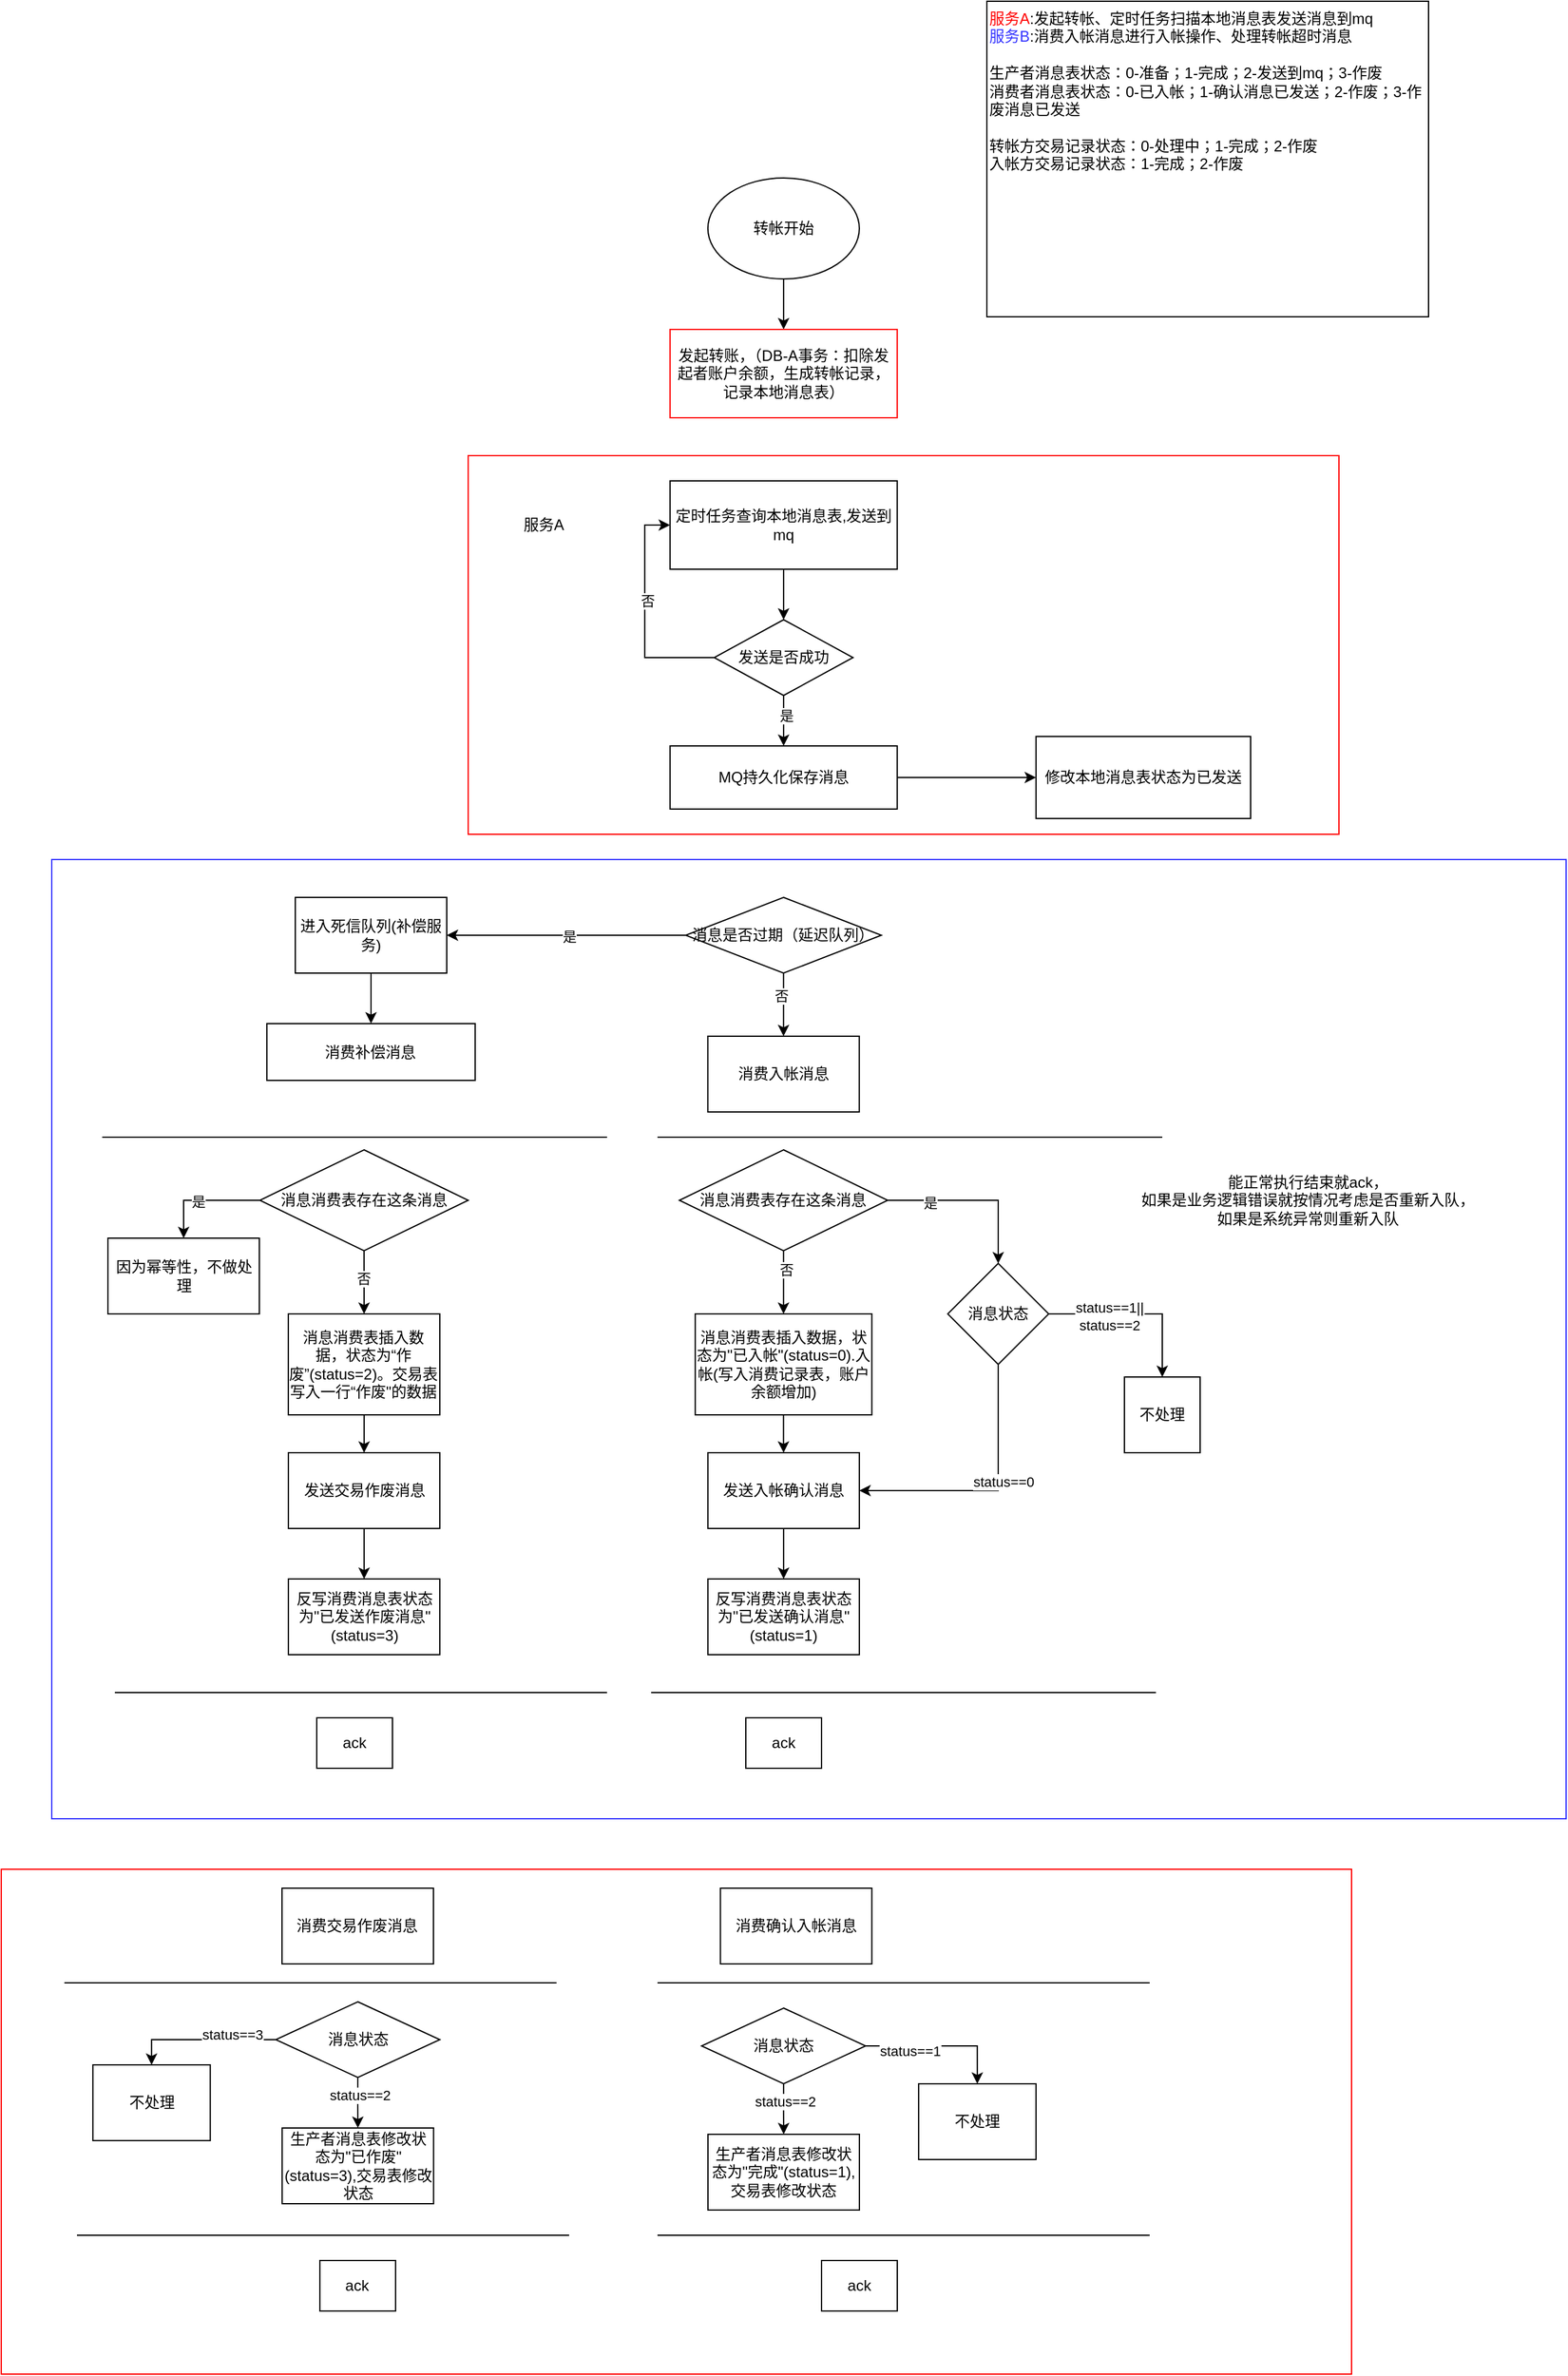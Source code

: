 <mxfile version="28.1.1">
  <diagram name="第 1 页" id="GjO0GAbTQwqVim4LTeIz">
    <mxGraphModel dx="5070" dy="951" grid="1" gridSize="10" guides="1" tooltips="1" connect="1" arrows="1" fold="1" page="1" pageScale="1" pageWidth="3300" pageHeight="4681" math="0" shadow="0">
      <root>
        <mxCell id="0" />
        <mxCell id="1" parent="0" />
        <mxCell id="h-HuT5WNk-6U26YwNr8J-76" value="" style="rounded=0;whiteSpace=wrap;html=1;strokeColor=#FF0000;" vertex="1" parent="1">
          <mxGeometry x="-120" y="1500" width="1070" height="400" as="geometry" />
        </mxCell>
        <mxCell id="h-HuT5WNk-6U26YwNr8J-75" value="" style="rounded=0;whiteSpace=wrap;html=1;strokeColor=#3333FF;" vertex="1" parent="1">
          <mxGeometry x="-80" y="700" width="1200" height="760" as="geometry" />
        </mxCell>
        <mxCell id="h-HuT5WNk-6U26YwNr8J-1" value="" style="rounded=0;whiteSpace=wrap;html=1;verticalAlign=middle;strokeColor=#FF0000;" vertex="1" parent="1">
          <mxGeometry x="250" y="380" width="690" height="300" as="geometry" />
        </mxCell>
        <mxCell id="SmhbG2yGJK3qt77CbI1s-3" style="edgeStyle=orthogonalEdgeStyle;rounded=0;orthogonalLoop=1;jettySize=auto;html=1;entryX=0.5;entryY=0;entryDx=0;entryDy=0;" parent="1" source="SmhbG2yGJK3qt77CbI1s-1" target="SmhbG2yGJK3qt77CbI1s-2" edge="1">
          <mxGeometry relative="1" as="geometry" />
        </mxCell>
        <mxCell id="SmhbG2yGJK3qt77CbI1s-1" value="转帐开始" style="ellipse;whiteSpace=wrap;html=1;" parent="1" vertex="1">
          <mxGeometry x="439.94" y="160" width="120" height="80" as="geometry" />
        </mxCell>
        <mxCell id="SmhbG2yGJK3qt77CbI1s-2" value="发起转账，（DB-A事务：扣除发起者账户余额，生成转帐记录，记录本地消息表）" style="rounded=0;whiteSpace=wrap;html=1;strokeColor=#FF0000;" parent="1" vertex="1">
          <mxGeometry x="409.94" y="280" width="180" height="70" as="geometry" />
        </mxCell>
        <mxCell id="uqdjYC-jQz3gS75na-5R-4" style="edgeStyle=orthogonalEdgeStyle;rounded=0;orthogonalLoop=1;jettySize=auto;html=1;" parent="1" source="SmhbG2yGJK3qt77CbI1s-4" target="uqdjYC-jQz3gS75na-5R-3" edge="1">
          <mxGeometry relative="1" as="geometry" />
        </mxCell>
        <mxCell id="SmhbG2yGJK3qt77CbI1s-4" value="定时任务查询本地消息表,发送到mq" style="rounded=0;whiteSpace=wrap;html=1;" parent="1" vertex="1">
          <mxGeometry x="409.94" y="400" width="180" height="70" as="geometry" />
        </mxCell>
        <mxCell id="uqdjYC-jQz3gS75na-5R-5" style="edgeStyle=orthogonalEdgeStyle;rounded=0;orthogonalLoop=1;jettySize=auto;html=1;exitX=0;exitY=0.5;exitDx=0;exitDy=0;entryX=0;entryY=0.5;entryDx=0;entryDy=0;" parent="1" source="uqdjYC-jQz3gS75na-5R-3" target="SmhbG2yGJK3qt77CbI1s-4" edge="1">
          <mxGeometry relative="1" as="geometry" />
        </mxCell>
        <mxCell id="uqdjYC-jQz3gS75na-5R-6" value="否" style="edgeLabel;html=1;align=center;verticalAlign=middle;resizable=0;points=[];" parent="uqdjYC-jQz3gS75na-5R-5" vertex="1" connectable="0">
          <mxGeometry x="0.112" y="-2" relative="1" as="geometry">
            <mxPoint as="offset" />
          </mxGeometry>
        </mxCell>
        <mxCell id="uqdjYC-jQz3gS75na-5R-9" style="edgeStyle=orthogonalEdgeStyle;rounded=0;orthogonalLoop=1;jettySize=auto;html=1;exitX=0.5;exitY=1;exitDx=0;exitDy=0;entryX=0.5;entryY=0;entryDx=0;entryDy=0;" parent="1" source="uqdjYC-jQz3gS75na-5R-3" target="uqdjYC-jQz3gS75na-5R-8" edge="1">
          <mxGeometry relative="1" as="geometry" />
        </mxCell>
        <mxCell id="uqdjYC-jQz3gS75na-5R-10" value="是" style="edgeLabel;html=1;align=center;verticalAlign=middle;resizable=0;points=[];" parent="uqdjYC-jQz3gS75na-5R-9" vertex="1" connectable="0">
          <mxGeometry x="-0.221" y="2" relative="1" as="geometry">
            <mxPoint as="offset" />
          </mxGeometry>
        </mxCell>
        <mxCell id="uqdjYC-jQz3gS75na-5R-3" value="发送是否成功" style="rhombus;whiteSpace=wrap;html=1;" parent="1" vertex="1">
          <mxGeometry x="444.94" y="510" width="110" height="60" as="geometry" />
        </mxCell>
        <mxCell id="BID7E0cVBiKPs0qjH9wv-3" value="" style="edgeStyle=orthogonalEdgeStyle;rounded=0;orthogonalLoop=1;jettySize=auto;html=1;" parent="1" source="uqdjYC-jQz3gS75na-5R-8" target="BID7E0cVBiKPs0qjH9wv-2" edge="1">
          <mxGeometry relative="1" as="geometry" />
        </mxCell>
        <mxCell id="uqdjYC-jQz3gS75na-5R-8" value="MQ持久化保存消息" style="rounded=0;whiteSpace=wrap;html=1;" parent="1" vertex="1">
          <mxGeometry x="409.94" y="610" width="180" height="50" as="geometry" />
        </mxCell>
        <mxCell id="uqdjYC-jQz3gS75na-5R-14" style="edgeStyle=orthogonalEdgeStyle;rounded=0;orthogonalLoop=1;jettySize=auto;html=1;exitX=0;exitY=0.5;exitDx=0;exitDy=0;" parent="1" source="uqdjYC-jQz3gS75na-5R-12" target="uqdjYC-jQz3gS75na-5R-13" edge="1">
          <mxGeometry relative="1" as="geometry" />
        </mxCell>
        <mxCell id="uqdjYC-jQz3gS75na-5R-19" value="是" style="edgeLabel;html=1;align=center;verticalAlign=middle;resizable=0;points=[];" parent="uqdjYC-jQz3gS75na-5R-14" vertex="1" connectable="0">
          <mxGeometry x="-0.016" y="1" relative="1" as="geometry">
            <mxPoint as="offset" />
          </mxGeometry>
        </mxCell>
        <mxCell id="uqdjYC-jQz3gS75na-5R-22" style="edgeStyle=orthogonalEdgeStyle;rounded=0;orthogonalLoop=1;jettySize=auto;html=1;exitX=0.5;exitY=1;exitDx=0;exitDy=0;entryX=0.5;entryY=0;entryDx=0;entryDy=0;" parent="1" source="uqdjYC-jQz3gS75na-5R-12" target="h-HuT5WNk-6U26YwNr8J-11" edge="1">
          <mxGeometry relative="1" as="geometry">
            <mxPoint x="499.88" y="840" as="targetPoint" />
          </mxGeometry>
        </mxCell>
        <mxCell id="uqdjYC-jQz3gS75na-5R-23" value="否" style="edgeLabel;html=1;align=center;verticalAlign=middle;resizable=0;points=[];" parent="uqdjYC-jQz3gS75na-5R-22" vertex="1" connectable="0">
          <mxGeometry x="-0.282" y="-2" relative="1" as="geometry">
            <mxPoint as="offset" />
          </mxGeometry>
        </mxCell>
        <mxCell id="uqdjYC-jQz3gS75na-5R-12" value="消息是否过期（延迟队列）" style="rhombus;whiteSpace=wrap;html=1;" parent="1" vertex="1">
          <mxGeometry x="422.38" y="730" width="155" height="60" as="geometry" />
        </mxCell>
        <mxCell id="uqdjYC-jQz3gS75na-5R-27" style="edgeStyle=orthogonalEdgeStyle;rounded=0;orthogonalLoop=1;jettySize=auto;html=1;entryX=0.5;entryY=0;entryDx=0;entryDy=0;" parent="1" source="uqdjYC-jQz3gS75na-5R-13" target="uqdjYC-jQz3gS75na-5R-26" edge="1">
          <mxGeometry relative="1" as="geometry" />
        </mxCell>
        <mxCell id="uqdjYC-jQz3gS75na-5R-13" value="进入死信队列(补偿服务)" style="rounded=0;whiteSpace=wrap;html=1;" parent="1" vertex="1">
          <mxGeometry x="113" y="730" width="120" height="60" as="geometry" />
        </mxCell>
        <mxCell id="uqdjYC-jQz3gS75na-5R-26" value="消费补偿消息" style="rounded=0;whiteSpace=wrap;html=1;strokeColor=#000000;" parent="1" vertex="1">
          <mxGeometry x="90.47" y="830" width="165.06" height="45" as="geometry" />
        </mxCell>
        <mxCell id="BID7E0cVBiKPs0qjH9wv-2" value="修改本地消息表状态为已发送" style="whiteSpace=wrap;html=1;rounded=0;" parent="1" vertex="1">
          <mxGeometry x="699.94" y="602.5" width="170.06" height="65" as="geometry" />
        </mxCell>
        <mxCell id="BID7E0cVBiKPs0qjH9wv-5" value="&lt;div&gt;&lt;span style=&quot;color: rgb(255, 0, 0);&quot;&gt;服务A&lt;/span&gt;:发起转帐、定时任务扫描本地消息表发送消息到mq&lt;/div&gt;&lt;div&gt;&lt;span style=&quot;color: rgb(51, 51, 255);&quot;&gt;服务B&lt;/span&gt;:消费入帐消息进行入帐操作、处理转帐超时消息&lt;br&gt;&lt;/div&gt;&lt;div&gt;&lt;br&gt;&lt;/div&gt;&lt;div&gt;生产者消息表状态：0-准备；1-完成；2-发送到mq；3-作废&lt;/div&gt;&lt;div&gt;消费者消息表状态：0-已入帐；1-确认消息已发送；2-作废；3-作废消息已发送&lt;br&gt;&lt;/div&gt;&lt;div&gt;&lt;br&gt;&lt;/div&gt;&lt;div&gt;转帐方交易记录状态：0-处理中；1-完成；2-作废&lt;/div&gt;&lt;div&gt;入帐方交易记录状态：1-完成；2-作废&lt;/div&gt;" style="rounded=0;whiteSpace=wrap;html=1;align=left;verticalAlign=top;" parent="1" vertex="1">
          <mxGeometry x="661" y="20" width="350" height="250" as="geometry" />
        </mxCell>
        <mxCell id="h-HuT5WNk-6U26YwNr8J-2" value="服务A" style="text;html=1;align=center;verticalAlign=middle;whiteSpace=wrap;rounded=0;" vertex="1" parent="1">
          <mxGeometry x="280" y="420" width="60" height="30" as="geometry" />
        </mxCell>
        <mxCell id="h-HuT5WNk-6U26YwNr8J-6" style="edgeStyle=orthogonalEdgeStyle;rounded=0;orthogonalLoop=1;jettySize=auto;html=1;exitX=0.5;exitY=1;exitDx=0;exitDy=0;entryX=0.5;entryY=0;entryDx=0;entryDy=0;" edge="1" parent="1" source="h-HuT5WNk-6U26YwNr8J-3" target="h-HuT5WNk-6U26YwNr8J-5">
          <mxGeometry relative="1" as="geometry" />
        </mxCell>
        <mxCell id="h-HuT5WNk-6U26YwNr8J-7" value="否" style="edgeLabel;html=1;align=center;verticalAlign=middle;resizable=0;points=[];" vertex="1" connectable="0" parent="h-HuT5WNk-6U26YwNr8J-6">
          <mxGeometry x="-0.12" y="-1" relative="1" as="geometry">
            <mxPoint as="offset" />
          </mxGeometry>
        </mxCell>
        <mxCell id="h-HuT5WNk-6U26YwNr8J-9" style="edgeStyle=orthogonalEdgeStyle;rounded=0;orthogonalLoop=1;jettySize=auto;html=1;exitX=0;exitY=0.5;exitDx=0;exitDy=0;entryX=0.5;entryY=0;entryDx=0;entryDy=0;" edge="1" parent="1" source="h-HuT5WNk-6U26YwNr8J-3" target="h-HuT5WNk-6U26YwNr8J-8">
          <mxGeometry relative="1" as="geometry" />
        </mxCell>
        <mxCell id="h-HuT5WNk-6U26YwNr8J-10" value="是" style="edgeLabel;html=1;align=center;verticalAlign=middle;resizable=0;points=[];" vertex="1" connectable="0" parent="h-HuT5WNk-6U26YwNr8J-9">
          <mxGeometry x="0.093" y="1" relative="1" as="geometry">
            <mxPoint as="offset" />
          </mxGeometry>
        </mxCell>
        <mxCell id="h-HuT5WNk-6U26YwNr8J-3" value="消息消费表存在这条消息" style="rhombus;whiteSpace=wrap;html=1;" vertex="1" parent="1">
          <mxGeometry x="84.94" y="930" width="165.06" height="80" as="geometry" />
        </mxCell>
        <mxCell id="h-HuT5WNk-6U26YwNr8J-46" value="" style="edgeStyle=orthogonalEdgeStyle;rounded=0;orthogonalLoop=1;jettySize=auto;html=1;" edge="1" parent="1" source="h-HuT5WNk-6U26YwNr8J-5" target="h-HuT5WNk-6U26YwNr8J-45">
          <mxGeometry relative="1" as="geometry" />
        </mxCell>
        <mxCell id="h-HuT5WNk-6U26YwNr8J-5" value="消息消费表插入数据，状态为“作废”(status=2)。交易表写入一行“作废&quot;的数据" style="rounded=0;whiteSpace=wrap;html=1;" vertex="1" parent="1">
          <mxGeometry x="107.47" y="1060" width="120.06" height="80" as="geometry" />
        </mxCell>
        <mxCell id="h-HuT5WNk-6U26YwNr8J-8" value="因为幂等性，不做处理" style="rounded=0;whiteSpace=wrap;html=1;" vertex="1" parent="1">
          <mxGeometry x="-35.47" y="1000" width="120" height="60" as="geometry" />
        </mxCell>
        <mxCell id="h-HuT5WNk-6U26YwNr8J-11" value="消费入帐消息" style="rounded=0;whiteSpace=wrap;html=1;" vertex="1" parent="1">
          <mxGeometry x="439.88" y="840" width="120" height="60" as="geometry" />
        </mxCell>
        <mxCell id="h-HuT5WNk-6U26YwNr8J-15" style="edgeStyle=orthogonalEdgeStyle;rounded=0;orthogonalLoop=1;jettySize=auto;html=1;entryX=0.5;entryY=0;entryDx=0;entryDy=0;" edge="1" parent="1" source="h-HuT5WNk-6U26YwNr8J-12" target="h-HuT5WNk-6U26YwNr8J-20">
          <mxGeometry relative="1" as="geometry">
            <mxPoint x="680" y="1010" as="targetPoint" />
          </mxGeometry>
        </mxCell>
        <mxCell id="h-HuT5WNk-6U26YwNr8J-18" value="是" style="edgeLabel;html=1;align=center;verticalAlign=middle;resizable=0;points=[];" vertex="1" connectable="0" parent="h-HuT5WNk-6U26YwNr8J-15">
          <mxGeometry x="-0.523" y="-2" relative="1" as="geometry">
            <mxPoint as="offset" />
          </mxGeometry>
        </mxCell>
        <mxCell id="h-HuT5WNk-6U26YwNr8J-17" style="edgeStyle=orthogonalEdgeStyle;rounded=0;orthogonalLoop=1;jettySize=auto;html=1;exitX=0.5;exitY=1;exitDx=0;exitDy=0;entryX=0.5;entryY=0;entryDx=0;entryDy=0;" edge="1" parent="1" source="h-HuT5WNk-6U26YwNr8J-12" target="h-HuT5WNk-6U26YwNr8J-16">
          <mxGeometry relative="1" as="geometry" />
        </mxCell>
        <mxCell id="h-HuT5WNk-6U26YwNr8J-19" value="否" style="edgeLabel;html=1;align=center;verticalAlign=middle;resizable=0;points=[];" vertex="1" connectable="0" parent="h-HuT5WNk-6U26YwNr8J-17">
          <mxGeometry x="-0.4" y="2" relative="1" as="geometry">
            <mxPoint as="offset" />
          </mxGeometry>
        </mxCell>
        <mxCell id="h-HuT5WNk-6U26YwNr8J-12" value="消息消费表存在这条消息" style="rhombus;whiteSpace=wrap;html=1;" vertex="1" parent="1">
          <mxGeometry x="417.35" y="930" width="165.06" height="80" as="geometry" />
        </mxCell>
        <mxCell id="h-HuT5WNk-6U26YwNr8J-25" style="edgeStyle=orthogonalEdgeStyle;rounded=0;orthogonalLoop=1;jettySize=auto;html=1;entryX=0.5;entryY=0;entryDx=0;entryDy=0;" edge="1" parent="1" source="h-HuT5WNk-6U26YwNr8J-16" target="h-HuT5WNk-6U26YwNr8J-24">
          <mxGeometry relative="1" as="geometry" />
        </mxCell>
        <mxCell id="h-HuT5WNk-6U26YwNr8J-16" value="消息消费表插入数据，状态为&quot;已入帐&quot;(status=0).入帐(写入消费记录表，账户余额增加)" style="rounded=0;whiteSpace=wrap;html=1;" vertex="1" parent="1">
          <mxGeometry x="429.91" y="1060" width="139.94" height="80" as="geometry" />
        </mxCell>
        <mxCell id="h-HuT5WNk-6U26YwNr8J-29" style="edgeStyle=orthogonalEdgeStyle;rounded=0;orthogonalLoop=1;jettySize=auto;html=1;exitX=0.5;exitY=1;exitDx=0;exitDy=0;entryX=1;entryY=0.5;entryDx=0;entryDy=0;" edge="1" parent="1" source="h-HuT5WNk-6U26YwNr8J-20" target="h-HuT5WNk-6U26YwNr8J-24">
          <mxGeometry relative="1" as="geometry" />
        </mxCell>
        <mxCell id="h-HuT5WNk-6U26YwNr8J-30" value="status==0" style="edgeLabel;html=1;align=center;verticalAlign=middle;resizable=0;points=[];" vertex="1" connectable="0" parent="h-HuT5WNk-6U26YwNr8J-29">
          <mxGeometry x="-0.113" y="4" relative="1" as="geometry">
            <mxPoint as="offset" />
          </mxGeometry>
        </mxCell>
        <mxCell id="h-HuT5WNk-6U26YwNr8J-31" style="edgeStyle=orthogonalEdgeStyle;rounded=0;orthogonalLoop=1;jettySize=auto;html=1;entryX=0.5;entryY=0;entryDx=0;entryDy=0;" edge="1" parent="1" source="h-HuT5WNk-6U26YwNr8J-20" target="h-HuT5WNk-6U26YwNr8J-21">
          <mxGeometry relative="1" as="geometry" />
        </mxCell>
        <mxCell id="h-HuT5WNk-6U26YwNr8J-32" value="&lt;div&gt;status==1||&lt;/div&gt;&lt;div&gt;status==2&lt;/div&gt;" style="edgeLabel;html=1;align=center;verticalAlign=middle;resizable=0;points=[];" vertex="1" connectable="0" parent="h-HuT5WNk-6U26YwNr8J-31">
          <mxGeometry x="-0.311" y="-2" relative="1" as="geometry">
            <mxPoint as="offset" />
          </mxGeometry>
        </mxCell>
        <mxCell id="h-HuT5WNk-6U26YwNr8J-20" value="消息状态" style="rhombus;whiteSpace=wrap;html=1;" vertex="1" parent="1">
          <mxGeometry x="630" y="1020" width="80" height="80" as="geometry" />
        </mxCell>
        <mxCell id="h-HuT5WNk-6U26YwNr8J-21" value="不处理" style="rounded=0;whiteSpace=wrap;html=1;" vertex="1" parent="1">
          <mxGeometry x="770" y="1110" width="60" height="60" as="geometry" />
        </mxCell>
        <mxCell id="h-HuT5WNk-6U26YwNr8J-34" value="" style="edgeStyle=orthogonalEdgeStyle;rounded=0;orthogonalLoop=1;jettySize=auto;html=1;" edge="1" parent="1" source="h-HuT5WNk-6U26YwNr8J-24" target="h-HuT5WNk-6U26YwNr8J-33">
          <mxGeometry relative="1" as="geometry" />
        </mxCell>
        <mxCell id="h-HuT5WNk-6U26YwNr8J-24" value="发送入帐确认消息" style="rounded=0;whiteSpace=wrap;html=1;" vertex="1" parent="1">
          <mxGeometry x="439.94" y="1170" width="120" height="60" as="geometry" />
        </mxCell>
        <mxCell id="h-HuT5WNk-6U26YwNr8J-33" value="反写消费消息表状态为&quot;已发送确认消息&quot;(status=1)" style="whiteSpace=wrap;html=1;rounded=0;" vertex="1" parent="1">
          <mxGeometry x="439.94" y="1270" width="120" height="60" as="geometry" />
        </mxCell>
        <mxCell id="h-HuT5WNk-6U26YwNr8J-35" value="消费确认入帐消息" style="rounded=0;whiteSpace=wrap;html=1;" vertex="1" parent="1">
          <mxGeometry x="449.85" y="1515" width="120" height="60" as="geometry" />
        </mxCell>
        <mxCell id="h-HuT5WNk-6U26YwNr8J-40" style="edgeStyle=orthogonalEdgeStyle;rounded=0;orthogonalLoop=1;jettySize=auto;html=1;exitX=0.5;exitY=1;exitDx=0;exitDy=0;entryX=0.5;entryY=0;entryDx=0;entryDy=0;" edge="1" parent="1" source="h-HuT5WNk-6U26YwNr8J-37" target="h-HuT5WNk-6U26YwNr8J-39">
          <mxGeometry relative="1" as="geometry" />
        </mxCell>
        <mxCell id="h-HuT5WNk-6U26YwNr8J-41" value="status==2" style="edgeLabel;html=1;align=center;verticalAlign=middle;resizable=0;points=[];" vertex="1" connectable="0" parent="h-HuT5WNk-6U26YwNr8J-40">
          <mxGeometry x="-0.302" y="1" relative="1" as="geometry">
            <mxPoint as="offset" />
          </mxGeometry>
        </mxCell>
        <mxCell id="h-HuT5WNk-6U26YwNr8J-43" style="edgeStyle=orthogonalEdgeStyle;rounded=0;orthogonalLoop=1;jettySize=auto;html=1;exitX=1;exitY=0.5;exitDx=0;exitDy=0;entryX=0.5;entryY=0;entryDx=0;entryDy=0;" edge="1" parent="1" source="h-HuT5WNk-6U26YwNr8J-37" target="h-HuT5WNk-6U26YwNr8J-42">
          <mxGeometry relative="1" as="geometry" />
        </mxCell>
        <mxCell id="h-HuT5WNk-6U26YwNr8J-44" value="status==1" style="edgeLabel;html=1;align=center;verticalAlign=middle;resizable=0;points=[];" vertex="1" connectable="0" parent="h-HuT5WNk-6U26YwNr8J-43">
          <mxGeometry x="-0.408" y="-4" relative="1" as="geometry">
            <mxPoint as="offset" />
          </mxGeometry>
        </mxCell>
        <mxCell id="h-HuT5WNk-6U26YwNr8J-37" value="消息状态" style="rhombus;whiteSpace=wrap;html=1;" vertex="1" parent="1">
          <mxGeometry x="434.94" y="1610" width="130" height="60" as="geometry" />
        </mxCell>
        <mxCell id="h-HuT5WNk-6U26YwNr8J-39" value="生产者消息表修改状态为&quot;完成&quot;(status=1),交易表修改状态" style="rounded=0;whiteSpace=wrap;html=1;" vertex="1" parent="1">
          <mxGeometry x="440" y="1710" width="120" height="60" as="geometry" />
        </mxCell>
        <mxCell id="h-HuT5WNk-6U26YwNr8J-42" value="不处理" style="rounded=0;whiteSpace=wrap;html=1;" vertex="1" parent="1">
          <mxGeometry x="606.94" y="1670" width="93" height="60" as="geometry" />
        </mxCell>
        <mxCell id="h-HuT5WNk-6U26YwNr8J-48" style="edgeStyle=orthogonalEdgeStyle;rounded=0;orthogonalLoop=1;jettySize=auto;html=1;entryX=0.5;entryY=0;entryDx=0;entryDy=0;" edge="1" parent="1" source="h-HuT5WNk-6U26YwNr8J-45" target="h-HuT5WNk-6U26YwNr8J-47">
          <mxGeometry relative="1" as="geometry" />
        </mxCell>
        <mxCell id="h-HuT5WNk-6U26YwNr8J-45" value="发送交易作废消息" style="whiteSpace=wrap;html=1;rounded=0;" vertex="1" parent="1">
          <mxGeometry x="107.53" y="1170" width="120" height="60" as="geometry" />
        </mxCell>
        <mxCell id="h-HuT5WNk-6U26YwNr8J-47" value="反写消费消息表状态为&quot;已发送作废消息&quot;(status=3)" style="whiteSpace=wrap;html=1;rounded=0;" vertex="1" parent="1">
          <mxGeometry x="107.53" y="1270" width="120" height="60" as="geometry" />
        </mxCell>
        <mxCell id="h-HuT5WNk-6U26YwNr8J-50" value="消费交易作废消息" style="rounded=0;whiteSpace=wrap;html=1;" vertex="1" parent="1">
          <mxGeometry x="102.47" y="1515" width="120" height="60" as="geometry" />
        </mxCell>
        <mxCell id="h-HuT5WNk-6U26YwNr8J-51" style="edgeStyle=orthogonalEdgeStyle;rounded=0;orthogonalLoop=1;jettySize=auto;html=1;exitX=0.5;exitY=1;exitDx=0;exitDy=0;entryX=0.5;entryY=0;entryDx=0;entryDy=0;" edge="1" parent="1" source="h-HuT5WNk-6U26YwNr8J-55" target="h-HuT5WNk-6U26YwNr8J-56">
          <mxGeometry relative="1" as="geometry" />
        </mxCell>
        <mxCell id="h-HuT5WNk-6U26YwNr8J-52" value="status==2" style="edgeLabel;html=1;align=center;verticalAlign=middle;resizable=0;points=[];" vertex="1" connectable="0" parent="h-HuT5WNk-6U26YwNr8J-51">
          <mxGeometry x="-0.302" y="1" relative="1" as="geometry">
            <mxPoint as="offset" />
          </mxGeometry>
        </mxCell>
        <mxCell id="h-HuT5WNk-6U26YwNr8J-55" value="消息状态" style="rhombus;whiteSpace=wrap;html=1;" vertex="1" parent="1">
          <mxGeometry x="97.53" y="1605" width="130" height="60" as="geometry" />
        </mxCell>
        <mxCell id="h-HuT5WNk-6U26YwNr8J-56" value="生产者消息表修改状态为&quot;已作废&quot;(status=3),交易表修改状态" style="rounded=0;whiteSpace=wrap;html=1;" vertex="1" parent="1">
          <mxGeometry x="102.59" y="1705" width="120" height="60" as="geometry" />
        </mxCell>
        <mxCell id="h-HuT5WNk-6U26YwNr8J-57" value="不处理" style="rounded=0;whiteSpace=wrap;html=1;" vertex="1" parent="1">
          <mxGeometry x="-47.38" y="1655" width="93" height="60" as="geometry" />
        </mxCell>
        <mxCell id="h-HuT5WNk-6U26YwNr8J-58" style="edgeStyle=orthogonalEdgeStyle;rounded=0;orthogonalLoop=1;jettySize=auto;html=1;exitX=0;exitY=0.5;exitDx=0;exitDy=0;entryX=0.5;entryY=0;entryDx=0;entryDy=0;" edge="1" parent="1" source="h-HuT5WNk-6U26YwNr8J-55" target="h-HuT5WNk-6U26YwNr8J-57">
          <mxGeometry relative="1" as="geometry">
            <mxPoint x="262.62" y="1665" as="sourcePoint" />
            <mxPoint x="354.62" y="1685" as="targetPoint" />
          </mxGeometry>
        </mxCell>
        <mxCell id="h-HuT5WNk-6U26YwNr8J-59" value="status==3" style="edgeLabel;html=1;align=center;verticalAlign=middle;resizable=0;points=[];" vertex="1" connectable="0" parent="h-HuT5WNk-6U26YwNr8J-58">
          <mxGeometry x="-0.408" y="-4" relative="1" as="geometry">
            <mxPoint as="offset" />
          </mxGeometry>
        </mxCell>
        <mxCell id="h-HuT5WNk-6U26YwNr8J-60" value="ack" style="rounded=0;whiteSpace=wrap;html=1;" vertex="1" parent="1">
          <mxGeometry x="470" y="1380" width="60" height="40" as="geometry" />
        </mxCell>
        <mxCell id="h-HuT5WNk-6U26YwNr8J-61" value="" style="endArrow=none;html=1;rounded=0;" edge="1" parent="1">
          <mxGeometry width="50" height="50" relative="1" as="geometry">
            <mxPoint x="400" y="920" as="sourcePoint" />
            <mxPoint x="800" y="920" as="targetPoint" />
          </mxGeometry>
        </mxCell>
        <mxCell id="h-HuT5WNk-6U26YwNr8J-62" value="" style="endArrow=none;html=1;rounded=0;" edge="1" parent="1">
          <mxGeometry width="50" height="50" relative="1" as="geometry">
            <mxPoint x="395" y="1360" as="sourcePoint" />
            <mxPoint x="795" y="1360" as="targetPoint" />
          </mxGeometry>
        </mxCell>
        <mxCell id="h-HuT5WNk-6U26YwNr8J-63" value="&lt;div&gt;能正常执行结束就ack，&lt;/div&gt;&lt;div&gt;如果是业务逻辑错误就按情况考虑是否重新入队，&lt;/div&gt;&lt;div&gt;如果是系统异常则重新入队&lt;/div&gt;" style="text;html=1;align=center;verticalAlign=middle;resizable=0;points=[];autosize=1;strokeColor=none;fillColor=none;" vertex="1" parent="1">
          <mxGeometry x="770" y="940" width="290" height="60" as="geometry" />
        </mxCell>
        <mxCell id="h-HuT5WNk-6U26YwNr8J-64" value="" style="endArrow=none;html=1;rounded=0;" edge="1" parent="1">
          <mxGeometry width="50" height="50" relative="1" as="geometry">
            <mxPoint x="-30" y="1360" as="sourcePoint" />
            <mxPoint x="360" y="1360" as="targetPoint" />
          </mxGeometry>
        </mxCell>
        <mxCell id="h-HuT5WNk-6U26YwNr8J-66" value="" style="endArrow=none;html=1;rounded=0;" edge="1" parent="1">
          <mxGeometry width="50" height="50" relative="1" as="geometry">
            <mxPoint x="-40" y="920" as="sourcePoint" />
            <mxPoint x="360" y="920" as="targetPoint" />
          </mxGeometry>
        </mxCell>
        <mxCell id="h-HuT5WNk-6U26YwNr8J-67" value="ack" style="rounded=0;whiteSpace=wrap;html=1;" vertex="1" parent="1">
          <mxGeometry x="130" y="1380" width="60" height="40" as="geometry" />
        </mxCell>
        <mxCell id="h-HuT5WNk-6U26YwNr8J-68" value="" style="endArrow=none;html=1;rounded=0;" edge="1" parent="1">
          <mxGeometry width="50" height="50" relative="1" as="geometry">
            <mxPoint x="-70" y="1590" as="sourcePoint" />
            <mxPoint x="320" y="1590" as="targetPoint" />
          </mxGeometry>
        </mxCell>
        <mxCell id="h-HuT5WNk-6U26YwNr8J-69" value="" style="endArrow=none;html=1;rounded=0;" edge="1" parent="1">
          <mxGeometry width="50" height="50" relative="1" as="geometry">
            <mxPoint x="400" y="1590" as="sourcePoint" />
            <mxPoint x="790" y="1590" as="targetPoint" />
          </mxGeometry>
        </mxCell>
        <mxCell id="h-HuT5WNk-6U26YwNr8J-70" value="" style="endArrow=none;html=1;rounded=0;" edge="1" parent="1">
          <mxGeometry width="50" height="50" relative="1" as="geometry">
            <mxPoint x="-60" y="1790" as="sourcePoint" />
            <mxPoint x="330" y="1790" as="targetPoint" />
          </mxGeometry>
        </mxCell>
        <mxCell id="h-HuT5WNk-6U26YwNr8J-71" value="" style="endArrow=none;html=1;rounded=0;" edge="1" parent="1">
          <mxGeometry width="50" height="50" relative="1" as="geometry">
            <mxPoint x="400" y="1790" as="sourcePoint" />
            <mxPoint x="790" y="1790" as="targetPoint" />
          </mxGeometry>
        </mxCell>
        <mxCell id="h-HuT5WNk-6U26YwNr8J-73" value="ack" style="rounded=0;whiteSpace=wrap;html=1;" vertex="1" parent="1">
          <mxGeometry x="132.47" y="1810" width="60" height="40" as="geometry" />
        </mxCell>
        <mxCell id="h-HuT5WNk-6U26YwNr8J-74" value="ack" style="rounded=0;whiteSpace=wrap;html=1;" vertex="1" parent="1">
          <mxGeometry x="530" y="1810" width="60" height="40" as="geometry" />
        </mxCell>
      </root>
    </mxGraphModel>
  </diagram>
</mxfile>
